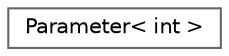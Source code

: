 digraph "Graphical Class Hierarchy"
{
 // LATEX_PDF_SIZE
  bgcolor="transparent";
  edge [fontname=Helvetica,fontsize=10,labelfontname=Helvetica,labelfontsize=10];
  node [fontname=Helvetica,fontsize=10,shape=box,height=0.2,width=0.4];
  rankdir="LR";
  Node0 [id="Node000000",label="Parameter\< int \>",height=0.2,width=0.4,color="grey40", fillcolor="white", style="filled",URL="$class_parameter.html",tooltip=" "];
}
